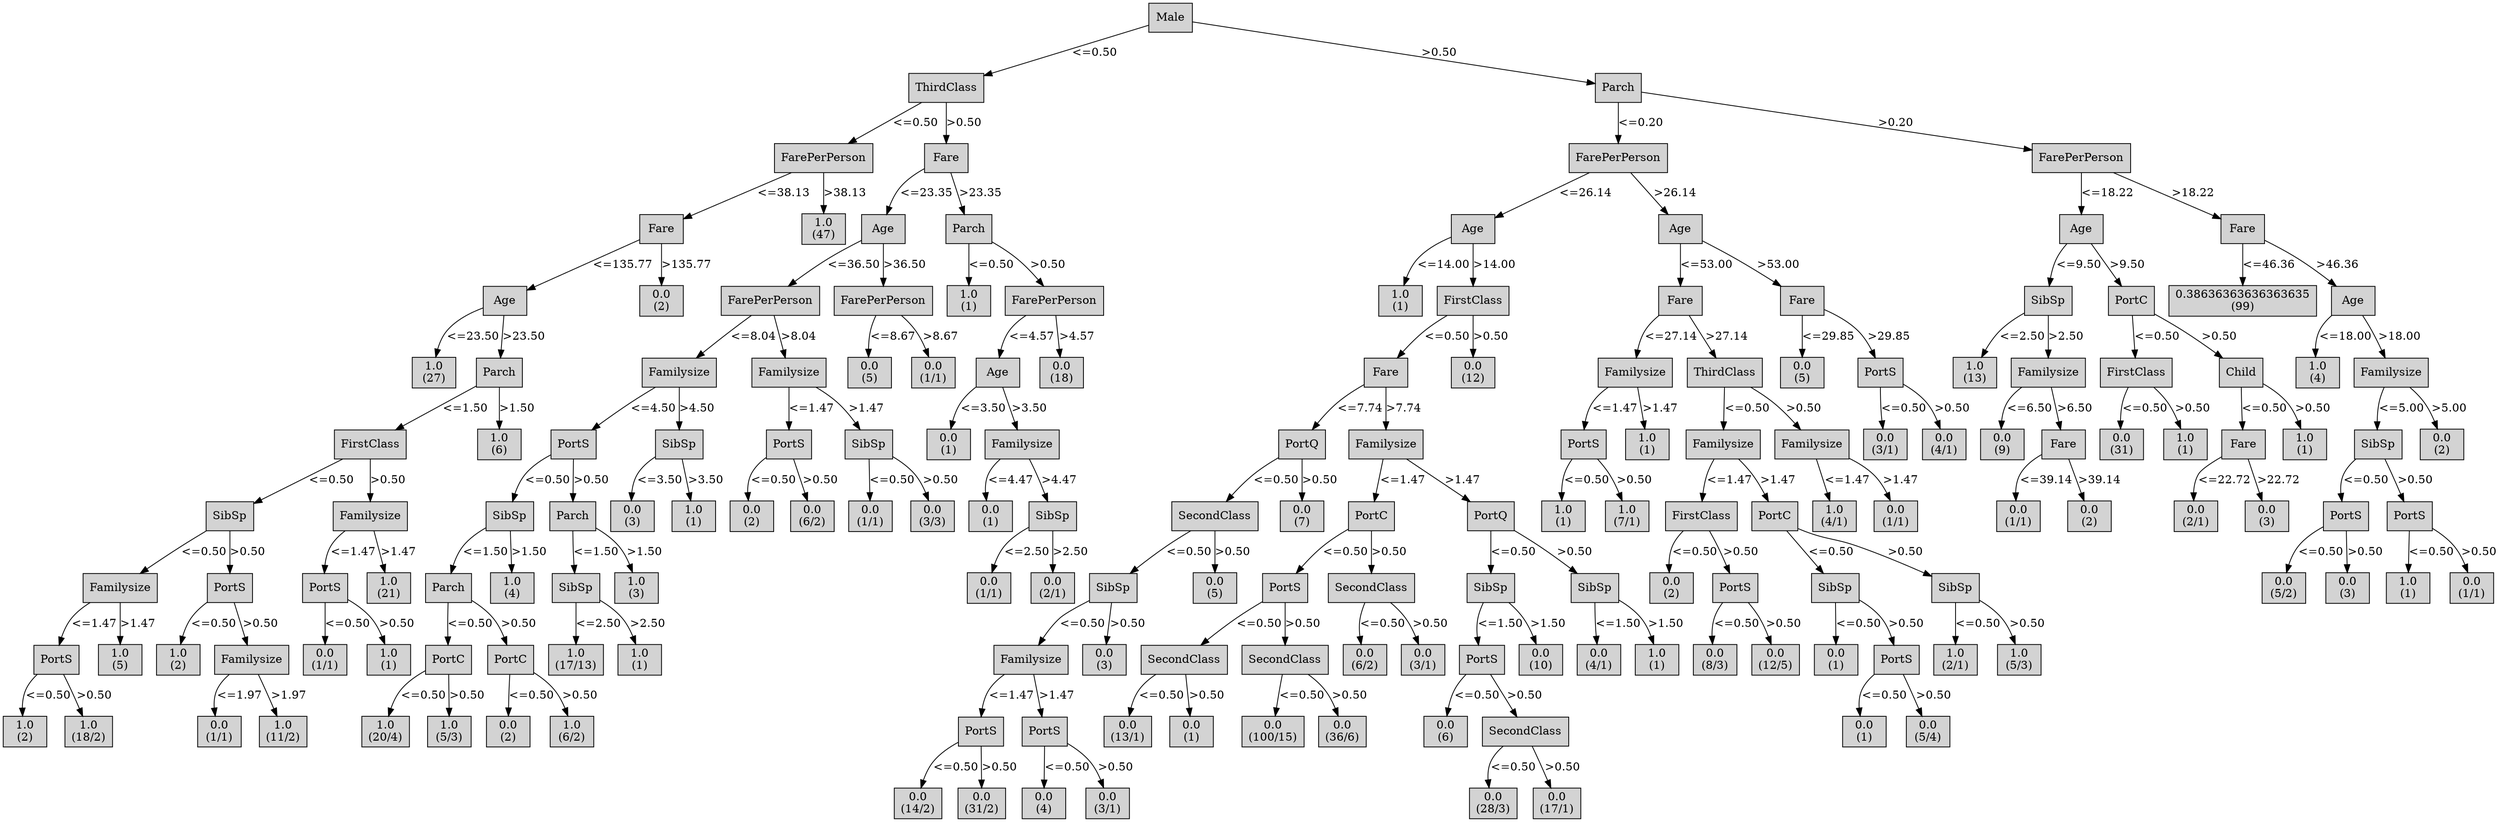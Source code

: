 digraph ID3_Tree {
"0" [shape=box, style=filled, label="Male
", weight=1]
"1" [shape=box, style=filled, label="ThirdClass
", weight=2]
0 -> 1 [ label = "<=0.50"];
"2" [shape=box, style=filled, label="FarePerPerson
", weight=3]
1 -> 2 [ label = "<=0.50"];
"3" [shape=box, style=filled, label="Fare
", weight=4]
2 -> 3 [ label = "<=38.13"];
"4" [shape=box, style=filled, label="Age
", weight=5]
3 -> 4 [ label = "<=135.77"];
"5" [shape=box, style=filled, label="1.0
(27)
", weight=6]
4 -> 5 [ label = "<=23.50"];
"6" [shape=box, style=filled, label="Parch
", weight=6]
4 -> 6 [ label = ">23.50"];
"7" [shape=box, style=filled, label="FirstClass
", weight=7]
6 -> 7 [ label = "<=1.50"];
"8" [shape=box, style=filled, label="SibSp
", weight=8]
7 -> 8 [ label = "<=0.50"];
"9" [shape=box, style=filled, label="Familysize
", weight=9]
8 -> 9 [ label = "<=0.50"];
"10" [shape=box, style=filled, label="PortS
", weight=10]
9 -> 10 [ label = "<=1.47"];
"11" [shape=box, style=filled, label="1.0
(2)
", weight=11]
10 -> 11 [ label = "<=0.50"];
"12" [shape=box, style=filled, label="1.0
(18/2)
", weight=11]
10 -> 12 [ label = ">0.50"];
"13" [shape=box, style=filled, label="1.0
(5)
", weight=10]
9 -> 13 [ label = ">1.47"];
"14" [shape=box, style=filled, label="PortS
", weight=9]
8 -> 14 [ label = ">0.50"];
"15" [shape=box, style=filled, label="1.0
(2)
", weight=10]
14 -> 15 [ label = "<=0.50"];
"16" [shape=box, style=filled, label="Familysize
", weight=10]
14 -> 16 [ label = ">0.50"];
"17" [shape=box, style=filled, label="0.0
(1/1)
", weight=11]
16 -> 17 [ label = "<=1.97"];
"18" [shape=box, style=filled, label="1.0
(11/2)
", weight=11]
16 -> 18 [ label = ">1.97"];
"19" [shape=box, style=filled, label="Familysize
", weight=8]
7 -> 19 [ label = ">0.50"];
"20" [shape=box, style=filled, label="PortS
", weight=9]
19 -> 20 [ label = "<=1.47"];
"21" [shape=box, style=filled, label="0.0
(1/1)
", weight=10]
20 -> 21 [ label = "<=0.50"];
"22" [shape=box, style=filled, label="1.0
(1)
", weight=10]
20 -> 22 [ label = ">0.50"];
"23" [shape=box, style=filled, label="1.0
(21)
", weight=9]
19 -> 23 [ label = ">1.47"];
"24" [shape=box, style=filled, label="1.0
(6)
", weight=7]
6 -> 24 [ label = ">1.50"];
"25" [shape=box, style=filled, label="0.0
(2)
", weight=5]
3 -> 25 [ label = ">135.77"];
"26" [shape=box, style=filled, label="1.0
(47)
", weight=4]
2 -> 26 [ label = ">38.13"];
"27" [shape=box, style=filled, label="Fare
", weight=3]
1 -> 27 [ label = ">0.50"];
"28" [shape=box, style=filled, label="Age
", weight=4]
27 -> 28 [ label = "<=23.35"];
"29" [shape=box, style=filled, label="FarePerPerson
", weight=5]
28 -> 29 [ label = "<=36.50"];
"30" [shape=box, style=filled, label="Familysize
", weight=6]
29 -> 30 [ label = "<=8.04"];
"31" [shape=box, style=filled, label="PortS
", weight=7]
30 -> 31 [ label = "<=4.50"];
"32" [shape=box, style=filled, label="SibSp
", weight=8]
31 -> 32 [ label = "<=0.50"];
"33" [shape=box, style=filled, label="Parch
", weight=9]
32 -> 33 [ label = "<=1.50"];
"34" [shape=box, style=filled, label="PortC
", weight=10]
33 -> 34 [ label = "<=0.50"];
"35" [shape=box, style=filled, label="1.0
(20/4)
", weight=11]
34 -> 35 [ label = "<=0.50"];
"36" [shape=box, style=filled, label="1.0
(5/3)
", weight=11]
34 -> 36 [ label = ">0.50"];
"37" [shape=box, style=filled, label="PortC
", weight=10]
33 -> 37 [ label = ">0.50"];
"38" [shape=box, style=filled, label="0.0
(2)
", weight=11]
37 -> 38 [ label = "<=0.50"];
"39" [shape=box, style=filled, label="1.0
(6/2)
", weight=11]
37 -> 39 [ label = ">0.50"];
"40" [shape=box, style=filled, label="1.0
(4)
", weight=9]
32 -> 40 [ label = ">1.50"];
"41" [shape=box, style=filled, label="Parch
", weight=8]
31 -> 41 [ label = ">0.50"];
"42" [shape=box, style=filled, label="SibSp
", weight=9]
41 -> 42 [ label = "<=1.50"];
"43" [shape=box, style=filled, label="1.0
(17/13)
", weight=10]
42 -> 43 [ label = "<=2.50"];
"44" [shape=box, style=filled, label="1.0
(1)
", weight=10]
42 -> 44 [ label = ">2.50"];
"45" [shape=box, style=filled, label="1.0
(3)
", weight=9]
41 -> 45 [ label = ">1.50"];
"46" [shape=box, style=filled, label="SibSp
", weight=7]
30 -> 46 [ label = ">4.50"];
"47" [shape=box, style=filled, label="0.0
(3)
", weight=8]
46 -> 47 [ label = "<=3.50"];
"48" [shape=box, style=filled, label="1.0
(1)
", weight=8]
46 -> 48 [ label = ">3.50"];
"49" [shape=box, style=filled, label="Familysize
", weight=6]
29 -> 49 [ label = ">8.04"];
"50" [shape=box, style=filled, label="PortS
", weight=7]
49 -> 50 [ label = "<=1.47"];
"51" [shape=box, style=filled, label="0.0
(2)
", weight=8]
50 -> 51 [ label = "<=0.50"];
"52" [shape=box, style=filled, label="0.0
(6/2)
", weight=8]
50 -> 52 [ label = ">0.50"];
"53" [shape=box, style=filled, label="SibSp
", weight=7]
49 -> 53 [ label = ">1.47"];
"54" [shape=box, style=filled, label="0.0
(1/1)
", weight=8]
53 -> 54 [ label = "<=0.50"];
"55" [shape=box, style=filled, label="0.0
(3/3)
", weight=8]
53 -> 55 [ label = ">0.50"];
"56" [shape=box, style=filled, label="FarePerPerson
", weight=5]
28 -> 56 [ label = ">36.50"];
"57" [shape=box, style=filled, label="0.0
(5)
", weight=6]
56 -> 57 [ label = "<=8.67"];
"58" [shape=box, style=filled, label="0.0
(1/1)
", weight=6]
56 -> 58 [ label = ">8.67"];
"59" [shape=box, style=filled, label="Parch
", weight=4]
27 -> 59 [ label = ">23.35"];
"60" [shape=box, style=filled, label="1.0
(1)
", weight=5]
59 -> 60 [ label = "<=0.50"];
"61" [shape=box, style=filled, label="FarePerPerson
", weight=5]
59 -> 61 [ label = ">0.50"];
"62" [shape=box, style=filled, label="Age
", weight=6]
61 -> 62 [ label = "<=4.57"];
"63" [shape=box, style=filled, label="0.0
(1)
", weight=7]
62 -> 63 [ label = "<=3.50"];
"64" [shape=box, style=filled, label="Familysize
", weight=7]
62 -> 64 [ label = ">3.50"];
"65" [shape=box, style=filled, label="0.0
(1)
", weight=8]
64 -> 65 [ label = "<=4.47"];
"66" [shape=box, style=filled, label="SibSp
", weight=8]
64 -> 66 [ label = ">4.47"];
"67" [shape=box, style=filled, label="0.0
(1/1)
", weight=9]
66 -> 67 [ label = "<=2.50"];
"68" [shape=box, style=filled, label="0.0
(2/1)
", weight=9]
66 -> 68 [ label = ">2.50"];
"69" [shape=box, style=filled, label="0.0
(18)
", weight=6]
61 -> 69 [ label = ">4.57"];
"70" [shape=box, style=filled, label="Parch
", weight=2]
0 -> 70 [ label = ">0.50"];
"71" [shape=box, style=filled, label="FarePerPerson
", weight=3]
70 -> 71 [ label = "<=0.20"];
"72" [shape=box, style=filled, label="Age
", weight=4]
71 -> 72 [ label = "<=26.14"];
"73" [shape=box, style=filled, label="1.0
(1)
", weight=5]
72 -> 73 [ label = "<=14.00"];
"74" [shape=box, style=filled, label="FirstClass
", weight=5]
72 -> 74 [ label = ">14.00"];
"75" [shape=box, style=filled, label="Fare
", weight=6]
74 -> 75 [ label = "<=0.50"];
"76" [shape=box, style=filled, label="PortQ
", weight=7]
75 -> 76 [ label = "<=7.74"];
"77" [shape=box, style=filled, label="SecondClass
", weight=8]
76 -> 77 [ label = "<=0.50"];
"78" [shape=box, style=filled, label="SibSp
", weight=9]
77 -> 78 [ label = "<=0.50"];
"79" [shape=box, style=filled, label="Familysize
", weight=10]
78 -> 79 [ label = "<=0.50"];
"80" [shape=box, style=filled, label="PortS
", weight=11]
79 -> 80 [ label = "<=1.47"];
"81" [shape=box, style=filled, label="0.0
(14/2)
", weight=12]
80 -> 81 [ label = "<=0.50"];
"82" [shape=box, style=filled, label="0.0
(31/2)
", weight=12]
80 -> 82 [ label = ">0.50"];
"83" [shape=box, style=filled, label="PortS
", weight=11]
79 -> 83 [ label = ">1.47"];
"84" [shape=box, style=filled, label="0.0
(4)
", weight=12]
83 -> 84 [ label = "<=0.50"];
"85" [shape=box, style=filled, label="0.0
(3/1)
", weight=12]
83 -> 85 [ label = ">0.50"];
"86" [shape=box, style=filled, label="0.0
(3)
", weight=10]
78 -> 86 [ label = ">0.50"];
"87" [shape=box, style=filled, label="0.0
(5)
", weight=9]
77 -> 87 [ label = ">0.50"];
"88" [shape=box, style=filled, label="0.0
(7)
", weight=8]
76 -> 88 [ label = ">0.50"];
"89" [shape=box, style=filled, label="Familysize
", weight=7]
75 -> 89 [ label = ">7.74"];
"90" [shape=box, style=filled, label="PortC
", weight=8]
89 -> 90 [ label = "<=1.47"];
"91" [shape=box, style=filled, label="PortS
", weight=9]
90 -> 91 [ label = "<=0.50"];
"92" [shape=box, style=filled, label="SecondClass
", weight=10]
91 -> 92 [ label = "<=0.50"];
"93" [shape=box, style=filled, label="0.0
(13/1)
", weight=11]
92 -> 93 [ label = "<=0.50"];
"94" [shape=box, style=filled, label="0.0
(1)
", weight=11]
92 -> 94 [ label = ">0.50"];
"95" [shape=box, style=filled, label="SecondClass
", weight=10]
91 -> 95 [ label = ">0.50"];
"96" [shape=box, style=filled, label="0.0
(100/15)
", weight=11]
95 -> 96 [ label = "<=0.50"];
"97" [shape=box, style=filled, label="0.0
(36/6)
", weight=11]
95 -> 97 [ label = ">0.50"];
"98" [shape=box, style=filled, label="SecondClass
", weight=9]
90 -> 98 [ label = ">0.50"];
"99" [shape=box, style=filled, label="0.0
(6/2)
", weight=10]
98 -> 99 [ label = "<=0.50"];
"100" [shape=box, style=filled, label="0.0
(3/1)
", weight=10]
98 -> 100 [ label = ">0.50"];
"101" [shape=box, style=filled, label="PortQ
", weight=8]
89 -> 101 [ label = ">1.47"];
"102" [shape=box, style=filled, label="SibSp
", weight=9]
101 -> 102 [ label = "<=0.50"];
"103" [shape=box, style=filled, label="PortS
", weight=10]
102 -> 103 [ label = "<=1.50"];
"104" [shape=box, style=filled, label="0.0
(6)
", weight=11]
103 -> 104 [ label = "<=0.50"];
"105" [shape=box, style=filled, label="SecondClass
", weight=11]
103 -> 105 [ label = ">0.50"];
"106" [shape=box, style=filled, label="0.0
(28/3)
", weight=12]
105 -> 106 [ label = "<=0.50"];
"107" [shape=box, style=filled, label="0.0
(17/1)
", weight=12]
105 -> 107 [ label = ">0.50"];
"108" [shape=box, style=filled, label="0.0
(10)
", weight=10]
102 -> 108 [ label = ">1.50"];
"109" [shape=box, style=filled, label="SibSp
", weight=9]
101 -> 109 [ label = ">0.50"];
"110" [shape=box, style=filled, label="0.0
(4/1)
", weight=10]
109 -> 110 [ label = "<=1.50"];
"111" [shape=box, style=filled, label="1.0
(1)
", weight=10]
109 -> 111 [ label = ">1.50"];
"112" [shape=box, style=filled, label="0.0
(12)
", weight=6]
74 -> 112 [ label = ">0.50"];
"113" [shape=box, style=filled, label="Age
", weight=4]
71 -> 113 [ label = ">26.14"];
"114" [shape=box, style=filled, label="Fare
", weight=5]
113 -> 114 [ label = "<=53.00"];
"115" [shape=box, style=filled, label="Familysize
", weight=6]
114 -> 115 [ label = "<=27.14"];
"116" [shape=box, style=filled, label="PortS
", weight=7]
115 -> 116 [ label = "<=1.47"];
"117" [shape=box, style=filled, label="1.0
(1)
", weight=8]
116 -> 117 [ label = "<=0.50"];
"118" [shape=box, style=filled, label="1.0
(7/1)
", weight=8]
116 -> 118 [ label = ">0.50"];
"119" [shape=box, style=filled, label="1.0
(1)
", weight=7]
115 -> 119 [ label = ">1.47"];
"120" [shape=box, style=filled, label="ThirdClass
", weight=6]
114 -> 120 [ label = ">27.14"];
"121" [shape=box, style=filled, label="Familysize
", weight=7]
120 -> 121 [ label = "<=0.50"];
"122" [shape=box, style=filled, label="FirstClass
", weight=8]
121 -> 122 [ label = "<=1.47"];
"123" [shape=box, style=filled, label="0.0
(2)
", weight=9]
122 -> 123 [ label = "<=0.50"];
"124" [shape=box, style=filled, label="PortS
", weight=9]
122 -> 124 [ label = ">0.50"];
"125" [shape=box, style=filled, label="0.0
(8/3)
", weight=10]
124 -> 125 [ label = "<=0.50"];
"126" [shape=box, style=filled, label="0.0
(12/5)
", weight=10]
124 -> 126 [ label = ">0.50"];
"127" [shape=box, style=filled, label="PortC
", weight=8]
121 -> 127 [ label = ">1.47"];
"128" [shape=box, style=filled, label="SibSp
", weight=9]
127 -> 128 [ label = "<=0.50"];
"129" [shape=box, style=filled, label="0.0
(1)
", weight=10]
128 -> 129 [ label = "<=0.50"];
"130" [shape=box, style=filled, label="PortS
", weight=10]
128 -> 130 [ label = ">0.50"];
"131" [shape=box, style=filled, label="0.0
(1)
", weight=11]
130 -> 131 [ label = "<=0.50"];
"132" [shape=box, style=filled, label="0.0
(5/4)
", weight=11]
130 -> 132 [ label = ">0.50"];
"133" [shape=box, style=filled, label="SibSp
", weight=9]
127 -> 133 [ label = ">0.50"];
"134" [shape=box, style=filled, label="1.0
(2/1)
", weight=10]
133 -> 134 [ label = "<=0.50"];
"135" [shape=box, style=filled, label="1.0
(5/3)
", weight=10]
133 -> 135 [ label = ">0.50"];
"136" [shape=box, style=filled, label="Familysize
", weight=7]
120 -> 136 [ label = ">0.50"];
"137" [shape=box, style=filled, label="1.0
(4/1)
", weight=8]
136 -> 137 [ label = "<=1.47"];
"138" [shape=box, style=filled, label="0.0
(1/1)
", weight=8]
136 -> 138 [ label = ">1.47"];
"139" [shape=box, style=filled, label="Fare
", weight=5]
113 -> 139 [ label = ">53.00"];
"140" [shape=box, style=filled, label="0.0
(5)
", weight=6]
139 -> 140 [ label = "<=29.85"];
"141" [shape=box, style=filled, label="PortS
", weight=6]
139 -> 141 [ label = ">29.85"];
"142" [shape=box, style=filled, label="0.0
(3/1)
", weight=7]
141 -> 142 [ label = "<=0.50"];
"143" [shape=box, style=filled, label="0.0
(4/1)
", weight=7]
141 -> 143 [ label = ">0.50"];
"144" [shape=box, style=filled, label="FarePerPerson
", weight=3]
70 -> 144 [ label = ">0.20"];
"145" [shape=box, style=filled, label="Age
", weight=4]
144 -> 145 [ label = "<=18.22"];
"146" [shape=box, style=filled, label="SibSp
", weight=5]
145 -> 146 [ label = "<=9.50"];
"147" [shape=box, style=filled, label="1.0
(13)
", weight=6]
146 -> 147 [ label = "<=2.50"];
"148" [shape=box, style=filled, label="Familysize
", weight=6]
146 -> 148 [ label = ">2.50"];
"149" [shape=box, style=filled, label="0.0
(9)
", weight=7]
148 -> 149 [ label = "<=6.50"];
"150" [shape=box, style=filled, label="Fare
", weight=7]
148 -> 150 [ label = ">6.50"];
"151" [shape=box, style=filled, label="0.0
(1/1)
", weight=8]
150 -> 151 [ label = "<=39.14"];
"152" [shape=box, style=filled, label="0.0
(2)
", weight=8]
150 -> 152 [ label = ">39.14"];
"153" [shape=box, style=filled, label="PortC
", weight=5]
145 -> 153 [ label = ">9.50"];
"154" [shape=box, style=filled, label="FirstClass
", weight=6]
153 -> 154 [ label = "<=0.50"];
"155" [shape=box, style=filled, label="0.0
(31)
", weight=7]
154 -> 155 [ label = "<=0.50"];
"156" [shape=box, style=filled, label="1.0
(1)
", weight=7]
154 -> 156 [ label = ">0.50"];
"157" [shape=box, style=filled, label="Child
", weight=6]
153 -> 157 [ label = ">0.50"];
"158" [shape=box, style=filled, label="Fare
", weight=7]
157 -> 158 [ label = "<=0.50"];
"159" [shape=box, style=filled, label="0.0
(2/1)
", weight=8]
158 -> 159 [ label = "<=22.72"];
"160" [shape=box, style=filled, label="0.0
(3)
", weight=8]
158 -> 160 [ label = ">22.72"];
"161" [shape=box, style=filled, label="1.0
(1)
", weight=7]
157 -> 161 [ label = ">0.50"];
"162" [shape=box, style=filled, label="Fare
", weight=4]
144 -> 162 [ label = ">18.22"];
"163" [shape=box, style=filled, label="0.38636363636363635
(99)
", weight=5]
162 -> 163 [ label = "<=46.36"];
"164" [shape=box, style=filled, label="Age
", weight=5]
162 -> 164 [ label = ">46.36"];
"165" [shape=box, style=filled, label="1.0
(4)
", weight=6]
164 -> 165 [ label = "<=18.00"];
"166" [shape=box, style=filled, label="Familysize
", weight=6]
164 -> 166 [ label = ">18.00"];
"167" [shape=box, style=filled, label="SibSp
", weight=7]
166 -> 167 [ label = "<=5.00"];
"168" [shape=box, style=filled, label="PortS
", weight=8]
167 -> 168 [ label = "<=0.50"];
"169" [shape=box, style=filled, label="0.0
(5/2)
", weight=9]
168 -> 169 [ label = "<=0.50"];
"170" [shape=box, style=filled, label="0.0
(3)
", weight=9]
168 -> 170 [ label = ">0.50"];
"171" [shape=box, style=filled, label="PortS
", weight=8]
167 -> 171 [ label = ">0.50"];
"172" [shape=box, style=filled, label="1.0
(1)
", weight=9]
171 -> 172 [ label = "<=0.50"];
"173" [shape=box, style=filled, label="0.0
(1/1)
", weight=9]
171 -> 173 [ label = ">0.50"];
"174" [shape=box, style=filled, label="0.0
(2)
", weight=7]
166 -> 174 [ label = ">5.00"];
{rank=same; 0;};
{rank=same; 10;13;15;16;21;22;34;37;43;44;79;86;92;95;99;100;103;108;110;111;125;126;129;130;134;135;};
{rank=same; 11;12;17;18;35;36;38;39;80;83;93;94;96;97;104;105;131;132;};
{rank=same; 81;82;84;85;106;107;};
{rank=same; 1;70;};
{rank=same; 2;27;71;144;};
{rank=same; 3;26;28;59;72;113;145;162;};
{rank=same; 4;25;29;56;60;61;73;74;114;139;146;153;163;164;};
{rank=same; 5;6;30;49;57;58;62;69;75;112;115;120;140;141;147;148;154;157;165;166;};
{rank=same; 7;24;31;46;50;53;63;64;76;89;116;119;121;136;142;143;149;150;155;156;158;161;167;174;};
{rank=same; 8;19;32;41;47;48;51;52;54;55;65;66;77;88;90;101;117;118;122;127;137;138;151;152;159;160;168;171;};
{rank=same; 9;14;20;23;33;40;42;45;67;68;78;87;91;98;102;109;123;124;128;133;169;170;172;173;};
}